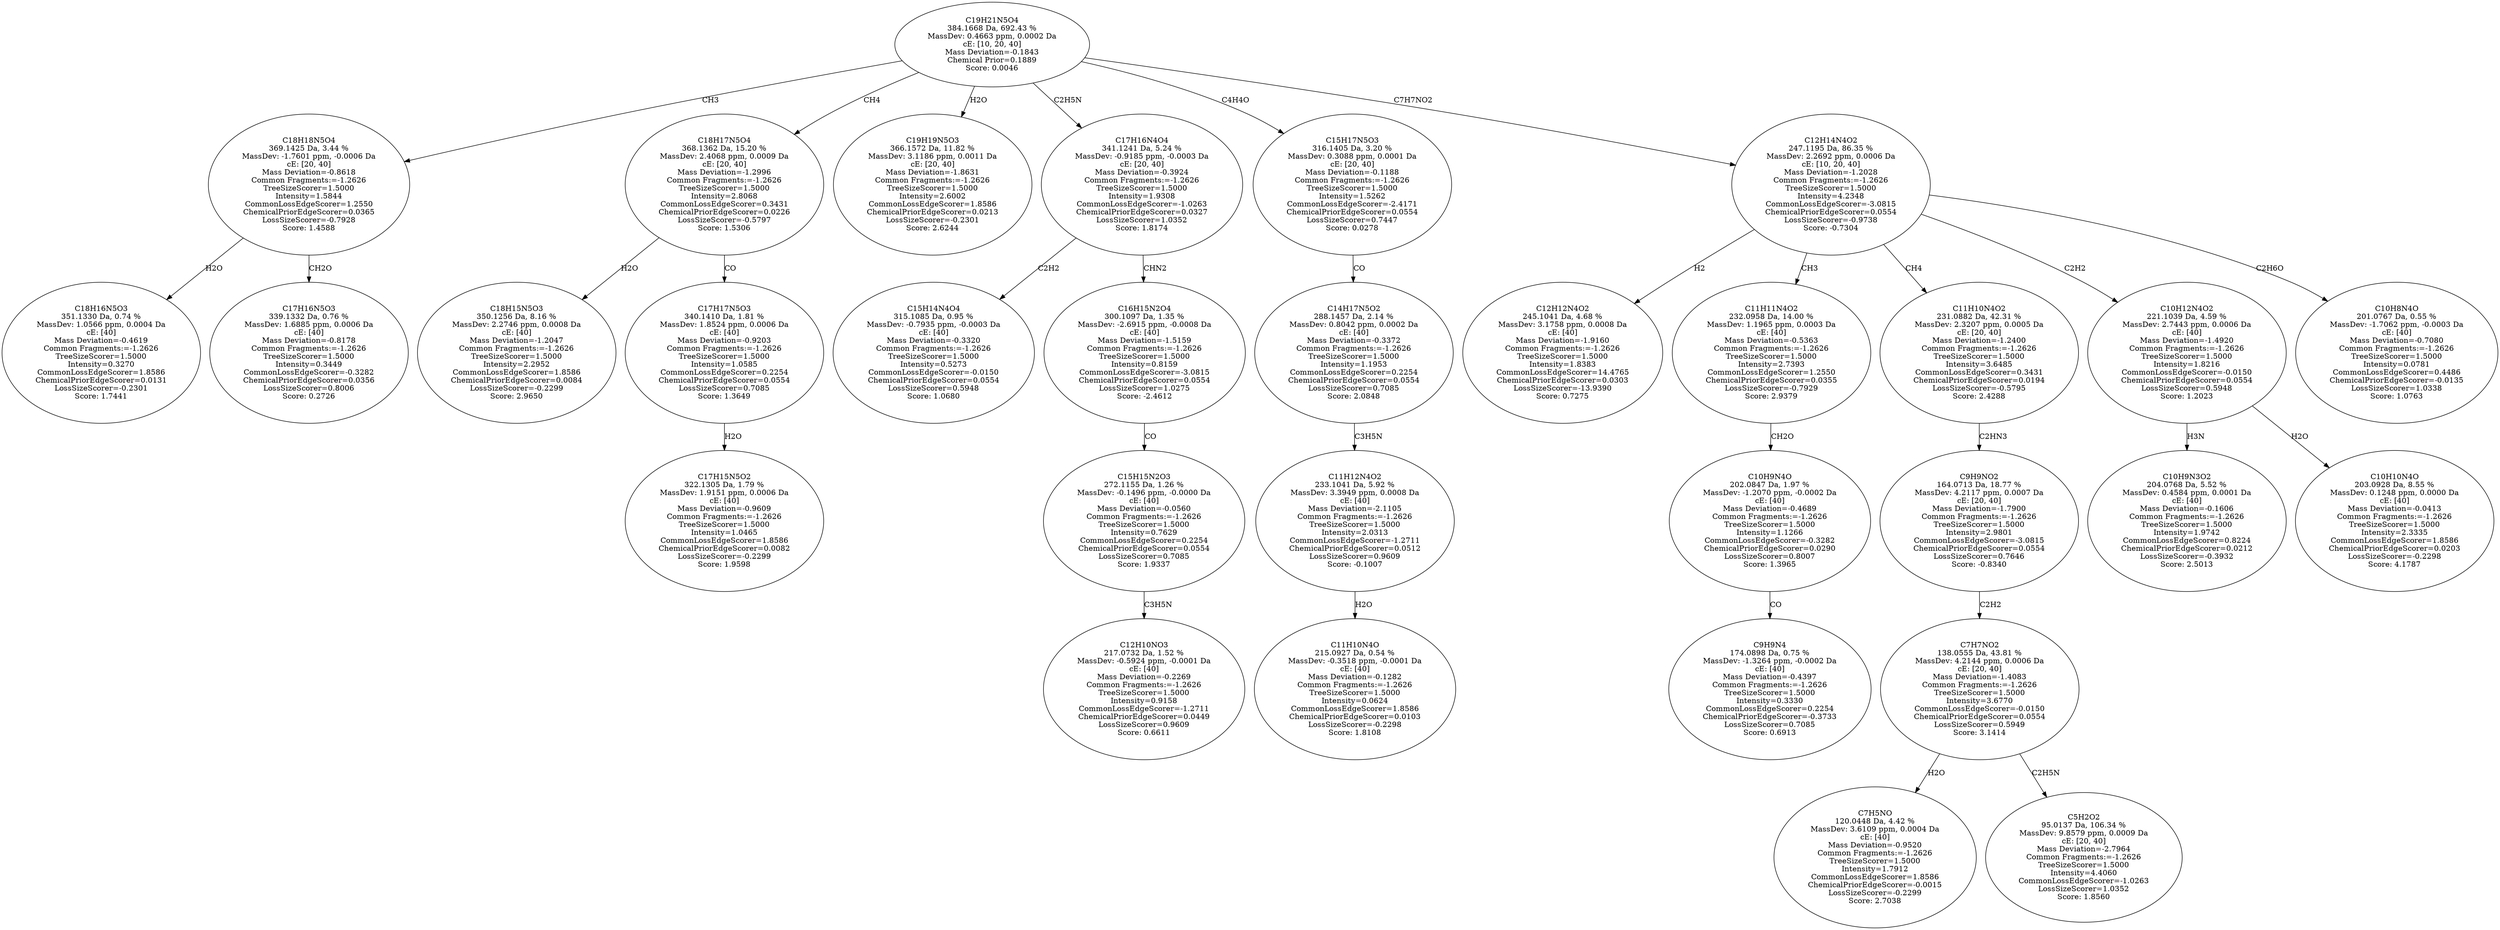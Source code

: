 strict digraph {
v1 [label="C18H16N5O3\n351.1330 Da, 0.74 %\nMassDev: 1.0566 ppm, 0.0004 Da\ncE: [40]\nMass Deviation=-0.4619\nCommon Fragments:=-1.2626\nTreeSizeScorer=1.5000\nIntensity=0.3270\nCommonLossEdgeScorer=1.8586\nChemicalPriorEdgeScorer=0.0131\nLossSizeScorer=-0.2301\nScore: 1.7441"];
v2 [label="C17H16N5O3\n339.1332 Da, 0.76 %\nMassDev: 1.6885 ppm, 0.0006 Da\ncE: [40]\nMass Deviation=-0.8178\nCommon Fragments:=-1.2626\nTreeSizeScorer=1.5000\nIntensity=0.3449\nCommonLossEdgeScorer=-0.3282\nChemicalPriorEdgeScorer=0.0356\nLossSizeScorer=0.8006\nScore: 0.2726"];
v3 [label="C18H18N5O4\n369.1425 Da, 3.44 %\nMassDev: -1.7601 ppm, -0.0006 Da\ncE: [20, 40]\nMass Deviation=-0.8618\nCommon Fragments:=-1.2626\nTreeSizeScorer=1.5000\nIntensity=1.5844\nCommonLossEdgeScorer=1.2550\nChemicalPriorEdgeScorer=0.0365\nLossSizeScorer=-0.7928\nScore: 1.4588"];
v4 [label="C18H15N5O3\n350.1256 Da, 8.16 %\nMassDev: 2.2746 ppm, 0.0008 Da\ncE: [40]\nMass Deviation=-1.2047\nCommon Fragments:=-1.2626\nTreeSizeScorer=1.5000\nIntensity=2.2952\nCommonLossEdgeScorer=1.8586\nChemicalPriorEdgeScorer=0.0084\nLossSizeScorer=-0.2299\nScore: 2.9650"];
v5 [label="C17H15N5O2\n322.1305 Da, 1.79 %\nMassDev: 1.9151 ppm, 0.0006 Da\ncE: [40]\nMass Deviation=-0.9609\nCommon Fragments:=-1.2626\nTreeSizeScorer=1.5000\nIntensity=1.0465\nCommonLossEdgeScorer=1.8586\nChemicalPriorEdgeScorer=0.0082\nLossSizeScorer=-0.2299\nScore: 1.9598"];
v6 [label="C17H17N5O3\n340.1410 Da, 1.81 %\nMassDev: 1.8524 ppm, 0.0006 Da\ncE: [40]\nMass Deviation=-0.9203\nCommon Fragments:=-1.2626\nTreeSizeScorer=1.5000\nIntensity=1.0585\nCommonLossEdgeScorer=0.2254\nChemicalPriorEdgeScorer=0.0554\nLossSizeScorer=0.7085\nScore: 1.3649"];
v7 [label="C18H17N5O4\n368.1362 Da, 15.20 %\nMassDev: 2.4068 ppm, 0.0009 Da\ncE: [20, 40]\nMass Deviation=-1.2996\nCommon Fragments:=-1.2626\nTreeSizeScorer=1.5000\nIntensity=2.8068\nCommonLossEdgeScorer=0.3431\nChemicalPriorEdgeScorer=0.0226\nLossSizeScorer=-0.5797\nScore: 1.5306"];
v8 [label="C19H19N5O3\n366.1572 Da, 11.82 %\nMassDev: 3.1186 ppm, 0.0011 Da\ncE: [20, 40]\nMass Deviation=-1.8631\nCommon Fragments:=-1.2626\nTreeSizeScorer=1.5000\nIntensity=2.6002\nCommonLossEdgeScorer=1.8586\nChemicalPriorEdgeScorer=0.0213\nLossSizeScorer=-0.2301\nScore: 2.6244"];
v9 [label="C15H14N4O4\n315.1085 Da, 0.95 %\nMassDev: -0.7935 ppm, -0.0003 Da\ncE: [40]\nMass Deviation=-0.3320\nCommon Fragments:=-1.2626\nTreeSizeScorer=1.5000\nIntensity=0.5273\nCommonLossEdgeScorer=-0.0150\nChemicalPriorEdgeScorer=0.0554\nLossSizeScorer=0.5948\nScore: 1.0680"];
v10 [label="C12H10NO3\n217.0732 Da, 1.52 %\nMassDev: -0.5924 ppm, -0.0001 Da\ncE: [40]\nMass Deviation=-0.2269\nCommon Fragments:=-1.2626\nTreeSizeScorer=1.5000\nIntensity=0.9158\nCommonLossEdgeScorer=-1.2711\nChemicalPriorEdgeScorer=0.0449\nLossSizeScorer=0.9609\nScore: 0.6611"];
v11 [label="C15H15N2O3\n272.1155 Da, 1.26 %\nMassDev: -0.1496 ppm, -0.0000 Da\ncE: [40]\nMass Deviation=-0.0560\nCommon Fragments:=-1.2626\nTreeSizeScorer=1.5000\nIntensity=0.7629\nCommonLossEdgeScorer=0.2254\nChemicalPriorEdgeScorer=0.0554\nLossSizeScorer=0.7085\nScore: 1.9337"];
v12 [label="C16H15N2O4\n300.1097 Da, 1.35 %\nMassDev: -2.6915 ppm, -0.0008 Da\ncE: [40]\nMass Deviation=-1.5159\nCommon Fragments:=-1.2626\nTreeSizeScorer=1.5000\nIntensity=0.8159\nCommonLossEdgeScorer=-3.0815\nChemicalPriorEdgeScorer=0.0554\nLossSizeScorer=1.0275\nScore: -2.4612"];
v13 [label="C17H16N4O4\n341.1241 Da, 5.24 %\nMassDev: -0.9185 ppm, -0.0003 Da\ncE: [20, 40]\nMass Deviation=-0.3924\nCommon Fragments:=-1.2626\nTreeSizeScorer=1.5000\nIntensity=1.9308\nCommonLossEdgeScorer=-1.0263\nChemicalPriorEdgeScorer=0.0327\nLossSizeScorer=1.0352\nScore: 1.8174"];
v14 [label="C11H10N4O\n215.0927 Da, 0.54 %\nMassDev: -0.3518 ppm, -0.0001 Da\ncE: [40]\nMass Deviation=-0.1282\nCommon Fragments:=-1.2626\nTreeSizeScorer=1.5000\nIntensity=0.0624\nCommonLossEdgeScorer=1.8586\nChemicalPriorEdgeScorer=0.0103\nLossSizeScorer=-0.2298\nScore: 1.8108"];
v15 [label="C11H12N4O2\n233.1041 Da, 5.92 %\nMassDev: 3.3949 ppm, 0.0008 Da\ncE: [40]\nMass Deviation=-2.1105\nCommon Fragments:=-1.2626\nTreeSizeScorer=1.5000\nIntensity=2.0313\nCommonLossEdgeScorer=-1.2711\nChemicalPriorEdgeScorer=0.0512\nLossSizeScorer=0.9609\nScore: -0.1007"];
v16 [label="C14H17N5O2\n288.1457 Da, 2.14 %\nMassDev: 0.8042 ppm, 0.0002 Da\ncE: [40]\nMass Deviation=-0.3372\nCommon Fragments:=-1.2626\nTreeSizeScorer=1.5000\nIntensity=1.1953\nCommonLossEdgeScorer=0.2254\nChemicalPriorEdgeScorer=0.0554\nLossSizeScorer=0.7085\nScore: 2.0848"];
v17 [label="C15H17N5O3\n316.1405 Da, 3.20 %\nMassDev: 0.3088 ppm, 0.0001 Da\ncE: [20, 40]\nMass Deviation=-0.1188\nCommon Fragments:=-1.2626\nTreeSizeScorer=1.5000\nIntensity=1.5262\nCommonLossEdgeScorer=-2.4171\nChemicalPriorEdgeScorer=0.0554\nLossSizeScorer=0.7447\nScore: 0.0278"];
v18 [label="C12H12N4O2\n245.1041 Da, 4.68 %\nMassDev: 3.1758 ppm, 0.0008 Da\ncE: [40]\nMass Deviation=-1.9160\nCommon Fragments:=-1.2626\nTreeSizeScorer=1.5000\nIntensity=1.8383\nCommonLossEdgeScorer=14.4765\nChemicalPriorEdgeScorer=0.0303\nLossSizeScorer=-13.9390\nScore: 0.7275"];
v19 [label="C9H9N4\n174.0898 Da, 0.75 %\nMassDev: -1.3264 ppm, -0.0002 Da\ncE: [40]\nMass Deviation=-0.4397\nCommon Fragments:=-1.2626\nTreeSizeScorer=1.5000\nIntensity=0.3330\nCommonLossEdgeScorer=0.2254\nChemicalPriorEdgeScorer=-0.3733\nLossSizeScorer=0.7085\nScore: 0.6913"];
v20 [label="C10H9N4O\n202.0847 Da, 1.97 %\nMassDev: -1.2070 ppm, -0.0002 Da\ncE: [40]\nMass Deviation=-0.4689\nCommon Fragments:=-1.2626\nTreeSizeScorer=1.5000\nIntensity=1.1266\nCommonLossEdgeScorer=-0.3282\nChemicalPriorEdgeScorer=0.0290\nLossSizeScorer=0.8007\nScore: 1.3965"];
v21 [label="C11H11N4O2\n232.0958 Da, 14.00 %\nMassDev: 1.1965 ppm, 0.0003 Da\ncE: [40]\nMass Deviation=-0.5363\nCommon Fragments:=-1.2626\nTreeSizeScorer=1.5000\nIntensity=2.7393\nCommonLossEdgeScorer=1.2550\nChemicalPriorEdgeScorer=0.0355\nLossSizeScorer=-0.7929\nScore: 2.9379"];
v22 [label="C7H5NO\n120.0448 Da, 4.42 %\nMassDev: 3.6109 ppm, 0.0004 Da\ncE: [40]\nMass Deviation=-0.9520\nCommon Fragments:=-1.2626\nTreeSizeScorer=1.5000\nIntensity=1.7912\nCommonLossEdgeScorer=1.8586\nChemicalPriorEdgeScorer=-0.0015\nLossSizeScorer=-0.2299\nScore: 2.7038"];
v23 [label="C5H2O2\n95.0137 Da, 106.34 %\nMassDev: 9.8579 ppm, 0.0009 Da\ncE: [20, 40]\nMass Deviation=-2.7964\nCommon Fragments:=-1.2626\nTreeSizeScorer=1.5000\nIntensity=4.4060\nCommonLossEdgeScorer=-1.0263\nLossSizeScorer=1.0352\nScore: 1.8560"];
v24 [label="C7H7NO2\n138.0555 Da, 43.81 %\nMassDev: 4.2144 ppm, 0.0006 Da\ncE: [20, 40]\nMass Deviation=-1.4083\nCommon Fragments:=-1.2626\nTreeSizeScorer=1.5000\nIntensity=3.6770\nCommonLossEdgeScorer=-0.0150\nChemicalPriorEdgeScorer=0.0554\nLossSizeScorer=0.5949\nScore: 3.1414"];
v25 [label="C9H9NO2\n164.0713 Da, 18.77 %\nMassDev: 4.2117 ppm, 0.0007 Da\ncE: [20, 40]\nMass Deviation=-1.7900\nCommon Fragments:=-1.2626\nTreeSizeScorer=1.5000\nIntensity=2.9801\nCommonLossEdgeScorer=-3.0815\nChemicalPriorEdgeScorer=0.0554\nLossSizeScorer=0.7646\nScore: -0.8340"];
v26 [label="C11H10N4O2\n231.0882 Da, 42.31 %\nMassDev: 2.3207 ppm, 0.0005 Da\ncE: [20, 40]\nMass Deviation=-1.2400\nCommon Fragments:=-1.2626\nTreeSizeScorer=1.5000\nIntensity=3.6485\nCommonLossEdgeScorer=0.3431\nChemicalPriorEdgeScorer=0.0194\nLossSizeScorer=-0.5795\nScore: 2.4288"];
v27 [label="C10H9N3O2\n204.0768 Da, 5.52 %\nMassDev: 0.4584 ppm, 0.0001 Da\ncE: [40]\nMass Deviation=-0.1606\nCommon Fragments:=-1.2626\nTreeSizeScorer=1.5000\nIntensity=1.9742\nCommonLossEdgeScorer=0.8224\nChemicalPriorEdgeScorer=0.0212\nLossSizeScorer=-0.3932\nScore: 2.5013"];
v28 [label="C10H10N4O\n203.0928 Da, 8.55 %\nMassDev: 0.1248 ppm, 0.0000 Da\ncE: [40]\nMass Deviation=-0.0413\nCommon Fragments:=-1.2626\nTreeSizeScorer=1.5000\nIntensity=2.3335\nCommonLossEdgeScorer=1.8586\nChemicalPriorEdgeScorer=0.0203\nLossSizeScorer=-0.2298\nScore: 4.1787"];
v29 [label="C10H12N4O2\n221.1039 Da, 4.59 %\nMassDev: 2.7443 ppm, 0.0006 Da\ncE: [40]\nMass Deviation=-1.4920\nCommon Fragments:=-1.2626\nTreeSizeScorer=1.5000\nIntensity=1.8216\nCommonLossEdgeScorer=-0.0150\nChemicalPriorEdgeScorer=0.0554\nLossSizeScorer=0.5948\nScore: 1.2023"];
v30 [label="C10H8N4O\n201.0767 Da, 0.55 %\nMassDev: -1.7062 ppm, -0.0003 Da\ncE: [40]\nMass Deviation=-0.7080\nCommon Fragments:=-1.2626\nTreeSizeScorer=1.5000\nIntensity=0.0781\nCommonLossEdgeScorer=0.4486\nChemicalPriorEdgeScorer=-0.0135\nLossSizeScorer=1.0338\nScore: 1.0763"];
v31 [label="C12H14N4O2\n247.1195 Da, 86.35 %\nMassDev: 2.2692 ppm, 0.0006 Da\ncE: [10, 20, 40]\nMass Deviation=-1.2028\nCommon Fragments:=-1.2626\nTreeSizeScorer=1.5000\nIntensity=4.2348\nCommonLossEdgeScorer=-3.0815\nChemicalPriorEdgeScorer=0.0554\nLossSizeScorer=-0.9738\nScore: -0.7304"];
v32 [label="C19H21N5O4\n384.1668 Da, 692.43 %\nMassDev: 0.4663 ppm, 0.0002 Da\ncE: [10, 20, 40]\nMass Deviation=-0.1843\nChemical Prior=0.1889\nScore: 0.0046"];
v3 -> v1 [label="H2O"];
v3 -> v2 [label="CH2O"];
v32 -> v3 [label="CH3"];
v7 -> v4 [label="H2O"];
v6 -> v5 [label="H2O"];
v7 -> v6 [label="CO"];
v32 -> v7 [label="CH4"];
v32 -> v8 [label="H2O"];
v13 -> v9 [label="C2H2"];
v11 -> v10 [label="C3H5N"];
v12 -> v11 [label="CO"];
v13 -> v12 [label="CHN2"];
v32 -> v13 [label="C2H5N"];
v15 -> v14 [label="H2O"];
v16 -> v15 [label="C3H5N"];
v17 -> v16 [label="CO"];
v32 -> v17 [label="C4H4O"];
v31 -> v18 [label="H2"];
v20 -> v19 [label="CO"];
v21 -> v20 [label="CH2O"];
v31 -> v21 [label="CH3"];
v24 -> v22 [label="H2O"];
v24 -> v23 [label="C2H5N"];
v25 -> v24 [label="C2H2"];
v26 -> v25 [label="C2HN3"];
v31 -> v26 [label="CH4"];
v29 -> v27 [label="H3N"];
v29 -> v28 [label="H2O"];
v31 -> v29 [label="C2H2"];
v31 -> v30 [label="C2H6O"];
v32 -> v31 [label="C7H7NO2"];
}
